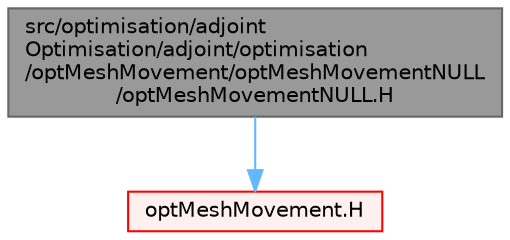 digraph "src/optimisation/adjointOptimisation/adjoint/optimisation/optMeshMovement/optMeshMovementNULL/optMeshMovementNULL.H"
{
 // LATEX_PDF_SIZE
  bgcolor="transparent";
  edge [fontname=Helvetica,fontsize=10,labelfontname=Helvetica,labelfontsize=10];
  node [fontname=Helvetica,fontsize=10,shape=box,height=0.2,width=0.4];
  Node1 [id="Node000001",label="src/optimisation/adjoint\lOptimisation/adjoint/optimisation\l/optMeshMovement/optMeshMovementNULL\l/optMeshMovementNULL.H",height=0.2,width=0.4,color="gray40", fillcolor="grey60", style="filled", fontcolor="black",tooltip=" "];
  Node1 -> Node2 [id="edge1_Node000001_Node000002",color="steelblue1",style="solid",tooltip=" "];
  Node2 [id="Node000002",label="optMeshMovement.H",height=0.2,width=0.4,color="red", fillcolor="#FFF0F0", style="filled",URL="$optMeshMovement_8H.html",tooltip=" "];
}
